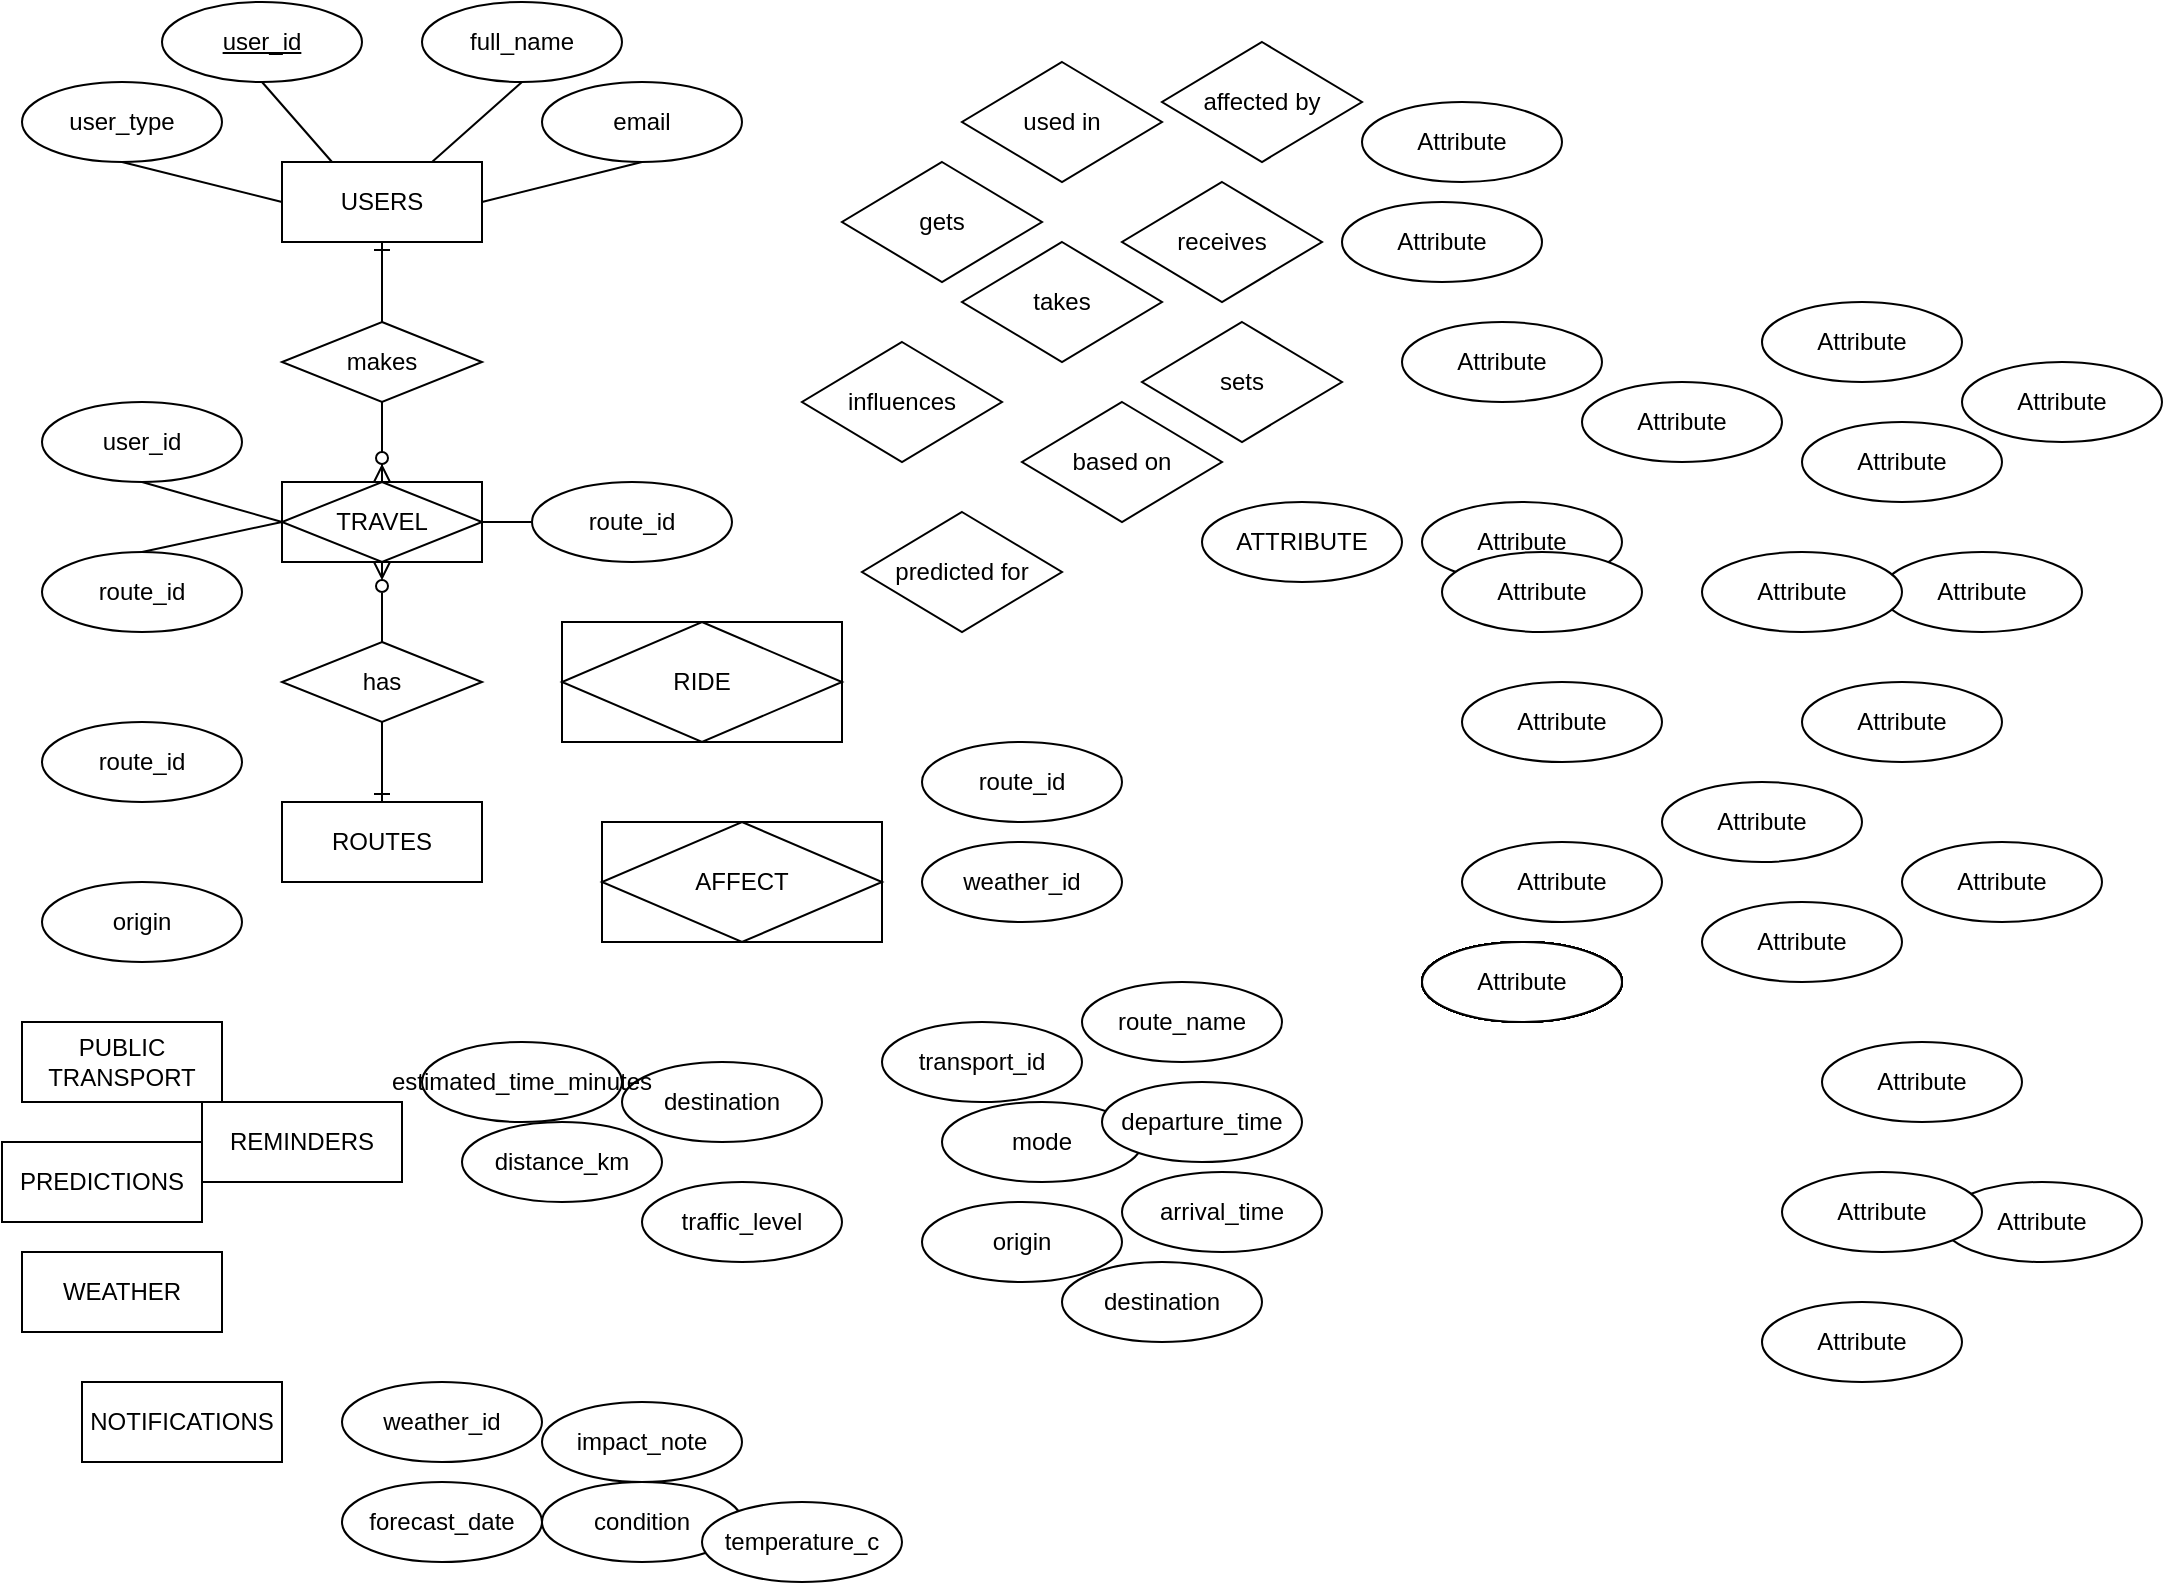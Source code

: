 <mxfile version="28.2.4">
  <diagram name="Page-1" id="dXq6WlskRH7AbOD8Zjuj">
    <mxGraphModel dx="510" dy="931" grid="1" gridSize="10" guides="1" tooltips="1" connect="1" arrows="1" fold="1" page="1" pageScale="1" pageWidth="1400" pageHeight="850" math="0" shadow="0">
      <root>
        <mxCell id="0" />
        <mxCell id="1" parent="0" />
        <mxCell id="9KrbEgGgeNroT946GBX5-1" value="TRAVEL" style="shape=associativeEntity;whiteSpace=wrap;html=1;align=center;" parent="1" vertex="1">
          <mxGeometry x="170" y="280" width="100" height="40" as="geometry" />
        </mxCell>
        <mxCell id="9KrbEgGgeNroT946GBX5-2" value="USERS" style="whiteSpace=wrap;html=1;align=center;" parent="1" vertex="1">
          <mxGeometry x="170" y="120" width="100" height="40" as="geometry" />
        </mxCell>
        <mxCell id="9KrbEgGgeNroT946GBX5-3" value="ROUTES" style="whiteSpace=wrap;html=1;align=center;" parent="1" vertex="1">
          <mxGeometry x="170" y="440" width="100" height="40" as="geometry" />
        </mxCell>
        <mxCell id="9KrbEgGgeNroT946GBX5-4" value="WEATHER" style="whiteSpace=wrap;html=1;align=center;" parent="1" vertex="1">
          <mxGeometry x="40" y="665" width="100" height="40" as="geometry" />
        </mxCell>
        <mxCell id="9KrbEgGgeNroT946GBX5-5" value="PUBLIC TRANSPORT" style="whiteSpace=wrap;html=1;align=center;" parent="1" vertex="1">
          <mxGeometry x="40" y="550" width="100" height="40" as="geometry" />
        </mxCell>
        <mxCell id="9KrbEgGgeNroT946GBX5-6" value="PREDICTIONS" style="whiteSpace=wrap;html=1;align=center;" parent="1" vertex="1">
          <mxGeometry x="30" y="610" width="100" height="40" as="geometry" />
        </mxCell>
        <mxCell id="9KrbEgGgeNroT946GBX5-7" value="REMINDERS" style="whiteSpace=wrap;html=1;align=center;" parent="1" vertex="1">
          <mxGeometry x="130" y="590" width="100" height="40" as="geometry" />
        </mxCell>
        <mxCell id="9KrbEgGgeNroT946GBX5-8" value="NOTIFICATIONS" style="whiteSpace=wrap;html=1;align=center;" parent="1" vertex="1">
          <mxGeometry x="70" y="730" width="100" height="40" as="geometry" />
        </mxCell>
        <mxCell id="9KrbEgGgeNroT946GBX5-9" value="makes" style="shape=rhombus;perimeter=rhombusPerimeter;whiteSpace=wrap;html=1;align=center;" parent="1" vertex="1">
          <mxGeometry x="170" y="200" width="100" height="40" as="geometry" />
        </mxCell>
        <mxCell id="9KrbEgGgeNroT946GBX5-10" value="has" style="shape=rhombus;perimeter=rhombusPerimeter;whiteSpace=wrap;html=1;align=center;" parent="1" vertex="1">
          <mxGeometry x="170" y="360" width="100" height="40" as="geometry" />
        </mxCell>
        <mxCell id="9KrbEgGgeNroT946GBX5-11" value="affected by" style="shape=rhombus;perimeter=rhombusPerimeter;whiteSpace=wrap;html=1;align=center;" parent="1" vertex="1">
          <mxGeometry x="610" y="60" width="100" height="60" as="geometry" />
        </mxCell>
        <mxCell id="9KrbEgGgeNroT946GBX5-12" value="influences" style="shape=rhombus;perimeter=rhombusPerimeter;whiteSpace=wrap;html=1;align=center;" parent="1" vertex="1">
          <mxGeometry x="430" y="210" width="100" height="60" as="geometry" />
        </mxCell>
        <mxCell id="9KrbEgGgeNroT946GBX5-13" value="takes" style="shape=rhombus;perimeter=rhombusPerimeter;whiteSpace=wrap;html=1;align=center;" parent="1" vertex="1">
          <mxGeometry x="510" y="160" width="100" height="60" as="geometry" />
        </mxCell>
        <mxCell id="9KrbEgGgeNroT946GBX5-14" value="used in" style="shape=rhombus;perimeter=rhombusPerimeter;whiteSpace=wrap;html=1;align=center;" parent="1" vertex="1">
          <mxGeometry x="510" y="70" width="100" height="60" as="geometry" />
        </mxCell>
        <mxCell id="9KrbEgGgeNroT946GBX5-15" value="receives" style="shape=rhombus;perimeter=rhombusPerimeter;whiteSpace=wrap;html=1;align=center;" parent="1" vertex="1">
          <mxGeometry x="590" y="130" width="100" height="60" as="geometry" />
        </mxCell>
        <mxCell id="9KrbEgGgeNroT946GBX5-16" value="predicted for" style="shape=rhombus;perimeter=rhombusPerimeter;whiteSpace=wrap;html=1;align=center;" parent="1" vertex="1">
          <mxGeometry x="460" y="295" width="100" height="60" as="geometry" />
        </mxCell>
        <mxCell id="9KrbEgGgeNroT946GBX5-17" value="based on" style="shape=rhombus;perimeter=rhombusPerimeter;whiteSpace=wrap;html=1;align=center;" parent="1" vertex="1">
          <mxGeometry x="540" y="240" width="100" height="60" as="geometry" />
        </mxCell>
        <mxCell id="9KrbEgGgeNroT946GBX5-18" value="sets" style="shape=rhombus;perimeter=rhombusPerimeter;whiteSpace=wrap;html=1;align=center;" parent="1" vertex="1">
          <mxGeometry x="600" y="200" width="100" height="60" as="geometry" />
        </mxCell>
        <mxCell id="9KrbEgGgeNroT946GBX5-19" value="gets" style="shape=rhombus;perimeter=rhombusPerimeter;whiteSpace=wrap;html=1;align=center;" parent="1" vertex="1">
          <mxGeometry x="450" y="120" width="100" height="60" as="geometry" />
        </mxCell>
        <mxCell id="9KrbEgGgeNroT946GBX5-20" value="AFFECT" style="shape=associativeEntity;whiteSpace=wrap;html=1;align=center;" parent="1" vertex="1">
          <mxGeometry x="330" y="450" width="140" height="60" as="geometry" />
        </mxCell>
        <mxCell id="9KrbEgGgeNroT946GBX5-21" value="RIDE" style="shape=associativeEntity;whiteSpace=wrap;html=1;align=center;" parent="1" vertex="1">
          <mxGeometry x="310" y="350" width="140" height="60" as="geometry" />
        </mxCell>
        <mxCell id="9KrbEgGgeNroT946GBX5-22" value="&lt;u&gt;user_id&lt;/u&gt;" style="ellipse;whiteSpace=wrap;html=1;align=center;" parent="1" vertex="1">
          <mxGeometry x="110" y="40" width="100" height="40" as="geometry" />
        </mxCell>
        <mxCell id="9KrbEgGgeNroT946GBX5-23" value="full_name" style="ellipse;whiteSpace=wrap;html=1;align=center;" parent="1" vertex="1">
          <mxGeometry x="240" y="40" width="100" height="40" as="geometry" />
        </mxCell>
        <mxCell id="9KrbEgGgeNroT946GBX5-24" value="email" style="ellipse;whiteSpace=wrap;html=1;align=center;" parent="1" vertex="1">
          <mxGeometry x="300" y="80" width="100" height="40" as="geometry" />
        </mxCell>
        <mxCell id="9KrbEgGgeNroT946GBX5-25" value="user_type" style="ellipse;whiteSpace=wrap;html=1;align=center;" parent="1" vertex="1">
          <mxGeometry x="40" y="80" width="100" height="40" as="geometry" />
        </mxCell>
        <mxCell id="9KrbEgGgeNroT946GBX5-26" value="" style="endArrow=none;html=1;rounded=0;exitX=0.5;exitY=1;exitDx=0;exitDy=0;entryX=0;entryY=0.5;entryDx=0;entryDy=0;" parent="1" source="9KrbEgGgeNroT946GBX5-25" target="9KrbEgGgeNroT946GBX5-2" edge="1">
          <mxGeometry relative="1" as="geometry">
            <mxPoint x="80" y="160" as="sourcePoint" />
            <mxPoint x="240" y="160" as="targetPoint" />
          </mxGeometry>
        </mxCell>
        <mxCell id="9KrbEgGgeNroT946GBX5-27" value="" style="endArrow=none;html=1;rounded=0;exitX=0.5;exitY=1;exitDx=0;exitDy=0;entryX=0.25;entryY=0;entryDx=0;entryDy=0;" parent="1" source="9KrbEgGgeNroT946GBX5-22" target="9KrbEgGgeNroT946GBX5-2" edge="1">
          <mxGeometry relative="1" as="geometry">
            <mxPoint x="192.5" y="80" as="sourcePoint" />
            <mxPoint x="267.5" y="100" as="targetPoint" />
          </mxGeometry>
        </mxCell>
        <mxCell id="9KrbEgGgeNroT946GBX5-28" value="" style="endArrow=none;html=1;rounded=0;exitX=0.5;exitY=1;exitDx=0;exitDy=0;entryX=0.75;entryY=0;entryDx=0;entryDy=0;" parent="1" source="9KrbEgGgeNroT946GBX5-23" target="9KrbEgGgeNroT946GBX5-2" edge="1">
          <mxGeometry relative="1" as="geometry">
            <mxPoint x="220" y="90" as="sourcePoint" />
            <mxPoint x="280" y="150" as="targetPoint" />
          </mxGeometry>
        </mxCell>
        <mxCell id="9KrbEgGgeNroT946GBX5-29" value="" style="endArrow=none;html=1;rounded=0;exitX=0.5;exitY=1;exitDx=0;exitDy=0;entryX=1;entryY=0.5;entryDx=0;entryDy=0;" parent="1" source="9KrbEgGgeNroT946GBX5-24" target="9KrbEgGgeNroT946GBX5-2" edge="1">
          <mxGeometry relative="1" as="geometry">
            <mxPoint x="290" y="100" as="sourcePoint" />
            <mxPoint x="325" y="160" as="targetPoint" />
          </mxGeometry>
        </mxCell>
        <mxCell id="9KrbEgGgeNroT946GBX5-30" value="" style="fontSize=12;html=1;endArrow=none;endFill=0;rounded=0;exitX=0.5;exitY=1;exitDx=0;exitDy=0;entryX=0.5;entryY=0;entryDx=0;entryDy=0;startArrow=ERone;startFill=0;" parent="1" source="9KrbEgGgeNroT946GBX5-2" target="9KrbEgGgeNroT946GBX5-9" edge="1">
          <mxGeometry width="100" height="100" relative="1" as="geometry">
            <mxPoint x="280" y="270" as="sourcePoint" />
            <mxPoint x="380" y="170" as="targetPoint" />
          </mxGeometry>
        </mxCell>
        <mxCell id="9KrbEgGgeNroT946GBX5-31" value="" style="fontSize=12;html=1;endArrow=none;endFill=0;rounded=0;exitX=0.5;exitY=1;exitDx=0;exitDy=0;startArrow=ERzeroToMany;startFill=0;entryX=0.5;entryY=0;entryDx=0;entryDy=0;" parent="1" source="9KrbEgGgeNroT946GBX5-1" target="9KrbEgGgeNroT946GBX5-10" edge="1">
          <mxGeometry width="100" height="100" relative="1" as="geometry">
            <mxPoint x="224.71" y="380" as="sourcePoint" />
            <mxPoint x="225" y="390" as="targetPoint" />
          </mxGeometry>
        </mxCell>
        <mxCell id="9KrbEgGgeNroT946GBX5-32" value="" style="fontSize=12;html=1;endArrow=ERone;endFill=0;rounded=0;exitX=0.5;exitY=1;exitDx=0;exitDy=0;startArrow=none;startFill=0;entryX=0.5;entryY=0;entryDx=0;entryDy=0;" parent="1" source="9KrbEgGgeNroT946GBX5-10" target="9KrbEgGgeNroT946GBX5-3" edge="1">
          <mxGeometry width="100" height="100" relative="1" as="geometry">
            <mxPoint x="294.77" y="435" as="sourcePoint" />
            <mxPoint x="294.77" y="485" as="targetPoint" />
          </mxGeometry>
        </mxCell>
        <mxCell id="9KrbEgGgeNroT946GBX5-33" value="" style="fontSize=12;html=1;endArrow=ERzeroToMany;endFill=1;rounded=0;exitX=0.5;exitY=1;exitDx=0;exitDy=0;entryX=0.5;entryY=0;entryDx=0;entryDy=0;startArrow=none;startFill=0;" parent="1" source="9KrbEgGgeNroT946GBX5-9" target="9KrbEgGgeNroT946GBX5-1" edge="1">
          <mxGeometry width="100" height="100" relative="1" as="geometry">
            <mxPoint x="400" y="200" as="sourcePoint" />
            <mxPoint x="405" y="360" as="targetPoint" />
          </mxGeometry>
        </mxCell>
        <mxCell id="9KrbEgGgeNroT946GBX5-34" value="user_id" style="ellipse;whiteSpace=wrap;html=1;align=center;" parent="1" vertex="1">
          <mxGeometry x="50" y="240" width="100" height="40" as="geometry" />
        </mxCell>
        <mxCell id="9KrbEgGgeNroT946GBX5-35" value="route_id" style="ellipse;whiteSpace=wrap;html=1;align=center;" parent="1" vertex="1">
          <mxGeometry x="50" y="315" width="100" height="40" as="geometry" />
        </mxCell>
        <mxCell id="9KrbEgGgeNroT946GBX5-36" value="route_id" style="ellipse;whiteSpace=wrap;html=1;align=center;" parent="1" vertex="1">
          <mxGeometry x="295" y="280" width="100" height="40" as="geometry" />
        </mxCell>
        <mxCell id="9KrbEgGgeNroT946GBX5-37" value="" style="endArrow=none;html=1;rounded=0;exitX=0.5;exitY=1;exitDx=0;exitDy=0;entryX=0;entryY=0.5;entryDx=0;entryDy=0;" parent="1" source="9KrbEgGgeNroT946GBX5-34" target="9KrbEgGgeNroT946GBX5-1" edge="1">
          <mxGeometry relative="1" as="geometry">
            <mxPoint x="90" y="280" as="sourcePoint" />
            <mxPoint x="170" y="300" as="targetPoint" />
          </mxGeometry>
        </mxCell>
        <mxCell id="9KrbEgGgeNroT946GBX5-38" value="" style="endArrow=none;html=1;rounded=0;exitX=0.5;exitY=0;exitDx=0;exitDy=0;entryX=0;entryY=0.5;entryDx=0;entryDy=0;" parent="1" source="9KrbEgGgeNroT946GBX5-35" target="9KrbEgGgeNroT946GBX5-1" edge="1">
          <mxGeometry relative="1" as="geometry">
            <mxPoint x="130" y="260" as="sourcePoint" />
            <mxPoint x="200" y="270" as="targetPoint" />
          </mxGeometry>
        </mxCell>
        <mxCell id="9KrbEgGgeNroT946GBX5-39" value="" style="endArrow=none;html=1;rounded=0;exitX=1;exitY=0.5;exitDx=0;exitDy=0;entryX=0;entryY=0.5;entryDx=0;entryDy=0;" parent="1" source="9KrbEgGgeNroT946GBX5-1" target="9KrbEgGgeNroT946GBX5-36" edge="1">
          <mxGeometry relative="1" as="geometry">
            <mxPoint x="300" y="320" as="sourcePoint" />
            <mxPoint x="370" y="310" as="targetPoint" />
          </mxGeometry>
        </mxCell>
        <mxCell id="9KrbEgGgeNroT946GBX5-40" value="route_id" style="ellipse;whiteSpace=wrap;html=1;align=center;" parent="1" vertex="1">
          <mxGeometry x="50" y="400" width="100" height="40" as="geometry" />
        </mxCell>
        <mxCell id="EZT8Fwv9AmYx2iff5m9D-2" value="Attribute" style="ellipse;whiteSpace=wrap;html=1;align=center;" vertex="1" parent="1">
          <mxGeometry x="700" y="140" width="100" height="40" as="geometry" />
        </mxCell>
        <mxCell id="EZT8Fwv9AmYx2iff5m9D-3" value="Attribute" style="ellipse;whiteSpace=wrap;html=1;align=center;" vertex="1" parent="1">
          <mxGeometry x="710" y="90" width="100" height="40" as="geometry" />
        </mxCell>
        <mxCell id="EZT8Fwv9AmYx2iff5m9D-4" value="weather_id" style="ellipse;whiteSpace=wrap;html=1;align=center;" vertex="1" parent="1">
          <mxGeometry x="490" y="460" width="100" height="40" as="geometry" />
        </mxCell>
        <mxCell id="EZT8Fwv9AmYx2iff5m9D-5" value="ATTRIBUTE" style="ellipse;whiteSpace=wrap;html=1;align=center;" vertex="1" parent="1">
          <mxGeometry x="630" y="290" width="100" height="40" as="geometry" />
        </mxCell>
        <mxCell id="EZT8Fwv9AmYx2iff5m9D-6" value="traffic_level" style="ellipse;whiteSpace=wrap;html=1;align=center;" vertex="1" parent="1">
          <mxGeometry x="350" y="630" width="100" height="40" as="geometry" />
        </mxCell>
        <mxCell id="EZT8Fwv9AmYx2iff5m9D-7" value="weather_id" style="ellipse;whiteSpace=wrap;html=1;align=center;" vertex="1" parent="1">
          <mxGeometry x="200" y="730" width="100" height="40" as="geometry" />
        </mxCell>
        <mxCell id="EZT8Fwv9AmYx2iff5m9D-8" value="route_id" style="ellipse;whiteSpace=wrap;html=1;align=center;" vertex="1" parent="1">
          <mxGeometry x="490" y="410" width="100" height="40" as="geometry" />
        </mxCell>
        <mxCell id="EZT8Fwv9AmYx2iff5m9D-9" value="distance_km" style="ellipse;whiteSpace=wrap;html=1;align=center;" vertex="1" parent="1">
          <mxGeometry x="260" y="600" width="100" height="40" as="geometry" />
        </mxCell>
        <mxCell id="EZT8Fwv9AmYx2iff5m9D-10" value="condition" style="ellipse;whiteSpace=wrap;html=1;align=center;" vertex="1" parent="1">
          <mxGeometry x="300" y="780" width="100" height="40" as="geometry" />
        </mxCell>
        <mxCell id="EZT8Fwv9AmYx2iff5m9D-11" value="origin" style="ellipse;whiteSpace=wrap;html=1;align=center;" vertex="1" parent="1">
          <mxGeometry x="50" y="480" width="100" height="40" as="geometry" />
        </mxCell>
        <mxCell id="EZT8Fwv9AmYx2iff5m9D-12" value="forecast_date" style="ellipse;whiteSpace=wrap;html=1;align=center;" vertex="1" parent="1">
          <mxGeometry x="200" y="780" width="100" height="40" as="geometry" />
        </mxCell>
        <mxCell id="EZT8Fwv9AmYx2iff5m9D-13" value="temperature_c" style="ellipse;whiteSpace=wrap;html=1;align=center;" vertex="1" parent="1">
          <mxGeometry x="380" y="790" width="100" height="40" as="geometry" />
        </mxCell>
        <mxCell id="EZT8Fwv9AmYx2iff5m9D-14" value="destination" style="ellipse;whiteSpace=wrap;html=1;align=center;" vertex="1" parent="1">
          <mxGeometry x="340" y="570" width="100" height="40" as="geometry" />
        </mxCell>
        <mxCell id="EZT8Fwv9AmYx2iff5m9D-15" value="estimated_time_minutes" style="ellipse;whiteSpace=wrap;html=1;align=center;" vertex="1" parent="1">
          <mxGeometry x="240" y="560" width="100" height="40" as="geometry" />
        </mxCell>
        <mxCell id="EZT8Fwv9AmYx2iff5m9D-16" value="Attribute" style="ellipse;whiteSpace=wrap;html=1;align=center;" vertex="1" parent="1">
          <mxGeometry x="740" y="510" width="100" height="40" as="geometry" />
        </mxCell>
        <mxCell id="EZT8Fwv9AmYx2iff5m9D-17" value="Attribute" style="ellipse;whiteSpace=wrap;html=1;align=center;" vertex="1" parent="1">
          <mxGeometry x="740" y="510" width="100" height="40" as="geometry" />
        </mxCell>
        <mxCell id="EZT8Fwv9AmYx2iff5m9D-18" value="Attribute" style="ellipse;whiteSpace=wrap;html=1;align=center;" vertex="1" parent="1">
          <mxGeometry x="740" y="510" width="100" height="40" as="geometry" />
        </mxCell>
        <mxCell id="EZT8Fwv9AmYx2iff5m9D-19" value="Attribute" style="ellipse;whiteSpace=wrap;html=1;align=center;" vertex="1" parent="1">
          <mxGeometry x="740" y="510" width="100" height="40" as="geometry" />
        </mxCell>
        <mxCell id="EZT8Fwv9AmYx2iff5m9D-20" value="Attribute" style="ellipse;whiteSpace=wrap;html=1;align=center;" vertex="1" parent="1">
          <mxGeometry x="740" y="510" width="100" height="40" as="geometry" />
        </mxCell>
        <mxCell id="EZT8Fwv9AmYx2iff5m9D-21" value="Attribute" style="ellipse;whiteSpace=wrap;html=1;align=center;" vertex="1" parent="1">
          <mxGeometry x="740" y="510" width="100" height="40" as="geometry" />
        </mxCell>
        <mxCell id="EZT8Fwv9AmYx2iff5m9D-22" value="Attribute" style="ellipse;whiteSpace=wrap;html=1;align=center;" vertex="1" parent="1">
          <mxGeometry x="740" y="510" width="100" height="40" as="geometry" />
        </mxCell>
        <mxCell id="EZT8Fwv9AmYx2iff5m9D-23" value="Attribute" style="ellipse;whiteSpace=wrap;html=1;align=center;" vertex="1" parent="1">
          <mxGeometry x="740" y="510" width="100" height="40" as="geometry" />
        </mxCell>
        <mxCell id="EZT8Fwv9AmYx2iff5m9D-24" value="Attribute" style="ellipse;whiteSpace=wrap;html=1;align=center;" vertex="1" parent="1">
          <mxGeometry x="740" y="510" width="100" height="40" as="geometry" />
        </mxCell>
        <mxCell id="EZT8Fwv9AmYx2iff5m9D-25" value="Attribute" style="ellipse;whiteSpace=wrap;html=1;align=center;" vertex="1" parent="1">
          <mxGeometry x="740" y="510" width="100" height="40" as="geometry" />
        </mxCell>
        <mxCell id="EZT8Fwv9AmYx2iff5m9D-26" value="Attribute" style="ellipse;whiteSpace=wrap;html=1;align=center;" vertex="1" parent="1">
          <mxGeometry x="740" y="510" width="100" height="40" as="geometry" />
        </mxCell>
        <mxCell id="EZT8Fwv9AmYx2iff5m9D-27" value="Attribute" style="ellipse;whiteSpace=wrap;html=1;align=center;" vertex="1" parent="1">
          <mxGeometry x="740" y="510" width="100" height="40" as="geometry" />
        </mxCell>
        <mxCell id="EZT8Fwv9AmYx2iff5m9D-28" value="Attribute" style="ellipse;whiteSpace=wrap;html=1;align=center;" vertex="1" parent="1">
          <mxGeometry x="740" y="510" width="100" height="40" as="geometry" />
        </mxCell>
        <mxCell id="EZT8Fwv9AmYx2iff5m9D-29" value="Attribute" style="ellipse;whiteSpace=wrap;html=1;align=center;" vertex="1" parent="1">
          <mxGeometry x="740" y="510" width="100" height="40" as="geometry" />
        </mxCell>
        <mxCell id="EZT8Fwv9AmYx2iff5m9D-30" value="Attribute" style="ellipse;whiteSpace=wrap;html=1;align=center;" vertex="1" parent="1">
          <mxGeometry x="740" y="510" width="100" height="40" as="geometry" />
        </mxCell>
        <mxCell id="EZT8Fwv9AmYx2iff5m9D-31" value="Attribute" style="ellipse;whiteSpace=wrap;html=1;align=center;" vertex="1" parent="1">
          <mxGeometry x="1010" y="220" width="100" height="40" as="geometry" />
        </mxCell>
        <mxCell id="EZT8Fwv9AmYx2iff5m9D-32" value="Attribute" style="ellipse;whiteSpace=wrap;html=1;align=center;" vertex="1" parent="1">
          <mxGeometry x="1000" y="630" width="100" height="40" as="geometry" />
        </mxCell>
        <mxCell id="EZT8Fwv9AmYx2iff5m9D-33" value="Attribute" style="ellipse;whiteSpace=wrap;html=1;align=center;" vertex="1" parent="1">
          <mxGeometry x="910" y="190" width="100" height="40" as="geometry" />
        </mxCell>
        <mxCell id="EZT8Fwv9AmYx2iff5m9D-34" value="Attribute" style="ellipse;whiteSpace=wrap;html=1;align=center;" vertex="1" parent="1">
          <mxGeometry x="730" y="200" width="100" height="40" as="geometry" />
        </mxCell>
        <mxCell id="EZT8Fwv9AmYx2iff5m9D-35" value="Attribute" style="ellipse;whiteSpace=wrap;html=1;align=center;" vertex="1" parent="1">
          <mxGeometry x="930" y="250" width="100" height="40" as="geometry" />
        </mxCell>
        <mxCell id="EZT8Fwv9AmYx2iff5m9D-36" value="Attribute" style="ellipse;whiteSpace=wrap;html=1;align=center;" vertex="1" parent="1">
          <mxGeometry x="970" y="315" width="100" height="40" as="geometry" />
        </mxCell>
        <mxCell id="EZT8Fwv9AmYx2iff5m9D-37" value="Attribute" style="ellipse;whiteSpace=wrap;html=1;align=center;" vertex="1" parent="1">
          <mxGeometry x="820" y="230" width="100" height="40" as="geometry" />
        </mxCell>
        <mxCell id="EZT8Fwv9AmYx2iff5m9D-38" value="Attribute" style="ellipse;whiteSpace=wrap;html=1;align=center;" vertex="1" parent="1">
          <mxGeometry x="930" y="380" width="100" height="40" as="geometry" />
        </mxCell>
        <mxCell id="EZT8Fwv9AmYx2iff5m9D-39" value="Attribute" style="ellipse;whiteSpace=wrap;html=1;align=center;" vertex="1" parent="1">
          <mxGeometry x="920" y="625" width="100" height="40" as="geometry" />
        </mxCell>
        <mxCell id="EZT8Fwv9AmYx2iff5m9D-40" value="Attribute" style="ellipse;whiteSpace=wrap;html=1;align=center;" vertex="1" parent="1">
          <mxGeometry x="910" y="690" width="100" height="40" as="geometry" />
        </mxCell>
        <mxCell id="EZT8Fwv9AmYx2iff5m9D-41" value="Attribute" style="ellipse;whiteSpace=wrap;html=1;align=center;" vertex="1" parent="1">
          <mxGeometry x="760" y="460" width="100" height="40" as="geometry" />
        </mxCell>
        <mxCell id="EZT8Fwv9AmYx2iff5m9D-42" value="Attribute" style="ellipse;whiteSpace=wrap;html=1;align=center;" vertex="1" parent="1">
          <mxGeometry x="880" y="315" width="100" height="40" as="geometry" />
        </mxCell>
        <mxCell id="EZT8Fwv9AmYx2iff5m9D-43" value="origin" style="ellipse;whiteSpace=wrap;html=1;align=center;" vertex="1" parent="1">
          <mxGeometry x="490" y="640" width="100" height="40" as="geometry" />
        </mxCell>
        <mxCell id="EZT8Fwv9AmYx2iff5m9D-44" value="Attribute" style="ellipse;whiteSpace=wrap;html=1;align=center;" vertex="1" parent="1">
          <mxGeometry x="880" y="490" width="100" height="40" as="geometry" />
        </mxCell>
        <mxCell id="EZT8Fwv9AmYx2iff5m9D-45" value="Attribute" style="ellipse;whiteSpace=wrap;html=1;align=center;" vertex="1" parent="1">
          <mxGeometry x="740" y="290" width="100" height="40" as="geometry" />
        </mxCell>
        <mxCell id="EZT8Fwv9AmYx2iff5m9D-46" value="Attribute" style="ellipse;whiteSpace=wrap;html=1;align=center;" vertex="1" parent="1">
          <mxGeometry x="860" y="430" width="100" height="40" as="geometry" />
        </mxCell>
        <mxCell id="EZT8Fwv9AmYx2iff5m9D-47" value="transport_id" style="ellipse;whiteSpace=wrap;html=1;align=center;rotation=0;" vertex="1" parent="1">
          <mxGeometry x="470" y="550" width="100" height="40" as="geometry" />
        </mxCell>
        <mxCell id="EZT8Fwv9AmYx2iff5m9D-48" value="destination" style="ellipse;whiteSpace=wrap;html=1;align=center;" vertex="1" parent="1">
          <mxGeometry x="560" y="670" width="100" height="40" as="geometry" />
        </mxCell>
        <mxCell id="EZT8Fwv9AmYx2iff5m9D-49" value="Attribute" style="ellipse;whiteSpace=wrap;html=1;align=center;" vertex="1" parent="1">
          <mxGeometry x="980" y="460" width="100" height="40" as="geometry" />
        </mxCell>
        <mxCell id="EZT8Fwv9AmYx2iff5m9D-50" value="route_name" style="ellipse;whiteSpace=wrap;html=1;align=center;" vertex="1" parent="1">
          <mxGeometry x="570" y="530" width="100" height="40" as="geometry" />
        </mxCell>
        <mxCell id="EZT8Fwv9AmYx2iff5m9D-51" value="impact_note" style="ellipse;whiteSpace=wrap;html=1;align=center;" vertex="1" parent="1">
          <mxGeometry x="300" y="740" width="100" height="40" as="geometry" />
        </mxCell>
        <mxCell id="EZT8Fwv9AmYx2iff5m9D-52" value="Attribute" style="ellipse;whiteSpace=wrap;html=1;align=center;" vertex="1" parent="1">
          <mxGeometry x="940" y="560" width="100" height="40" as="geometry" />
        </mxCell>
        <mxCell id="EZT8Fwv9AmYx2iff5m9D-53" value="Attribute" style="ellipse;whiteSpace=wrap;html=1;align=center;" vertex="1" parent="1">
          <mxGeometry x="760" y="380" width="100" height="40" as="geometry" />
        </mxCell>
        <mxCell id="EZT8Fwv9AmYx2iff5m9D-54" value="Attribute" style="ellipse;whiteSpace=wrap;html=1;align=center;" vertex="1" parent="1">
          <mxGeometry x="750" y="315" width="100" height="40" as="geometry" />
        </mxCell>
        <mxCell id="EZT8Fwv9AmYx2iff5m9D-55" value="mode" style="ellipse;whiteSpace=wrap;html=1;align=center;" vertex="1" parent="1">
          <mxGeometry x="500" y="590" width="100" height="40" as="geometry" />
        </mxCell>
        <mxCell id="EZT8Fwv9AmYx2iff5m9D-56" value="departure_time" style="ellipse;whiteSpace=wrap;html=1;align=center;" vertex="1" parent="1">
          <mxGeometry x="580" y="580" width="100" height="40" as="geometry" />
        </mxCell>
        <mxCell id="EZT8Fwv9AmYx2iff5m9D-57" value="arrival_time" style="ellipse;whiteSpace=wrap;html=1;align=center;" vertex="1" parent="1">
          <mxGeometry x="590" y="625" width="100" height="40" as="geometry" />
        </mxCell>
      </root>
    </mxGraphModel>
  </diagram>
</mxfile>
